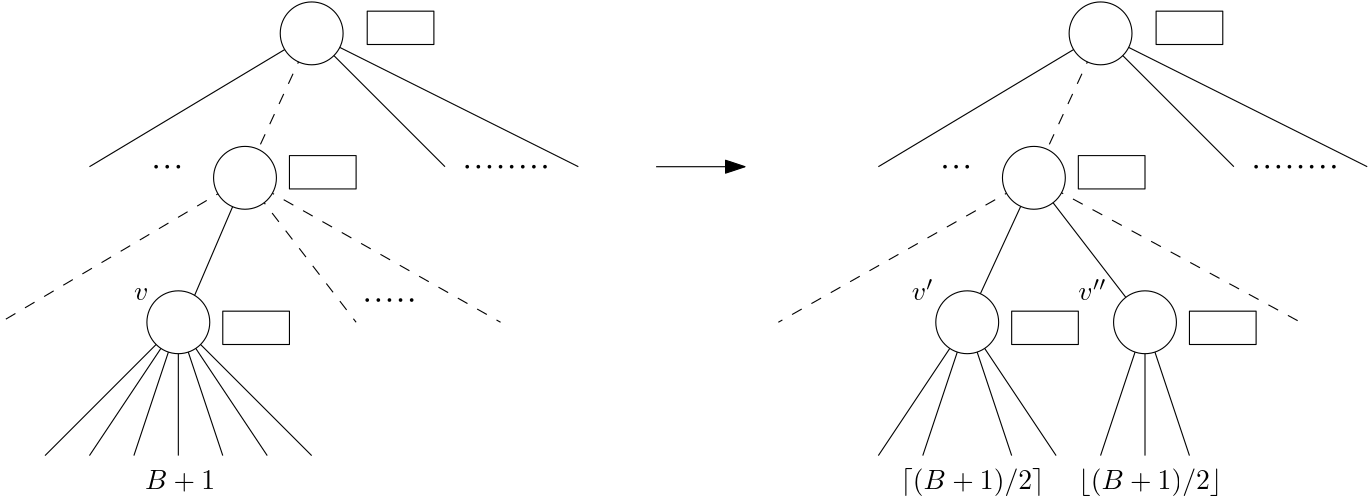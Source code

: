 <?xml version="1.0"?>
<!DOCTYPE ipe SYSTEM "ipe.dtd">
<ipe version="70107" creator="Ipe 7.2.2">
<info created="D:20160518121350" modified="D:20160519151808"/>
<ipestyle name="basic">
<symbol name="arrow/arc(spx)">
<path stroke="sym-stroke" fill="sym-stroke" pen="sym-pen">
0 0 m
-1 0.333 l
-1 -0.333 l
h
</path>
</symbol>
<symbol name="arrow/farc(spx)">
<path stroke="sym-stroke" fill="white" pen="sym-pen">
0 0 m
-1 0.333 l
-1 -0.333 l
h
</path>
</symbol>
<symbol name="arrow/ptarc(spx)">
<path stroke="sym-stroke" fill="sym-stroke" pen="sym-pen">
0 0 m
-1 0.333 l
-0.8 0 l
-1 -0.333 l
h
</path>
</symbol>
<symbol name="arrow/fptarc(spx)">
<path stroke="sym-stroke" fill="white" pen="sym-pen">
0 0 m
-1 0.333 l
-0.8 0 l
-1 -0.333 l
h
</path>
</symbol>
<symbol name="mark/circle(sx)" transformations="translations">
<path fill="sym-stroke">
0.6 0 0 0.6 0 0 e
0.4 0 0 0.4 0 0 e
</path>
</symbol>
<symbol name="mark/disk(sx)" transformations="translations">
<path fill="sym-stroke">
0.6 0 0 0.6 0 0 e
</path>
</symbol>
<symbol name="mark/fdisk(sfx)" transformations="translations">
<group>
<path fill="sym-fill">
0.5 0 0 0.5 0 0 e
</path>
<path fill="sym-stroke" fillrule="eofill">
0.6 0 0 0.6 0 0 e
0.4 0 0 0.4 0 0 e
</path>
</group>
</symbol>
<symbol name="mark/box(sx)" transformations="translations">
<path fill="sym-stroke" fillrule="eofill">
-0.6 -0.6 m
0.6 -0.6 l
0.6 0.6 l
-0.6 0.6 l
h
-0.4 -0.4 m
0.4 -0.4 l
0.4 0.4 l
-0.4 0.4 l
h
</path>
</symbol>
<symbol name="mark/square(sx)" transformations="translations">
<path fill="sym-stroke">
-0.6 -0.6 m
0.6 -0.6 l
0.6 0.6 l
-0.6 0.6 l
h
</path>
</symbol>
<symbol name="mark/fsquare(sfx)" transformations="translations">
<group>
<path fill="sym-fill">
-0.5 -0.5 m
0.5 -0.5 l
0.5 0.5 l
-0.5 0.5 l
h
</path>
<path fill="sym-stroke" fillrule="eofill">
-0.6 -0.6 m
0.6 -0.6 l
0.6 0.6 l
-0.6 0.6 l
h
-0.4 -0.4 m
0.4 -0.4 l
0.4 0.4 l
-0.4 0.4 l
h
</path>
</group>
</symbol>
<symbol name="mark/cross(sx)" transformations="translations">
<group>
<path fill="sym-stroke">
-0.43 -0.57 m
0.57 0.43 l
0.43 0.57 l
-0.57 -0.43 l
h
</path>
<path fill="sym-stroke">
-0.43 0.57 m
0.57 -0.43 l
0.43 -0.57 l
-0.57 0.43 l
h
</path>
</group>
</symbol>
<symbol name="arrow/fnormal(spx)">
<path stroke="sym-stroke" fill="white" pen="sym-pen">
0 0 m
-1 0.333 l
-1 -0.333 l
h
</path>
</symbol>
<symbol name="arrow/pointed(spx)">
<path stroke="sym-stroke" fill="sym-stroke" pen="sym-pen">
0 0 m
-1 0.333 l
-0.8 0 l
-1 -0.333 l
h
</path>
</symbol>
<symbol name="arrow/fpointed(spx)">
<path stroke="sym-stroke" fill="white" pen="sym-pen">
0 0 m
-1 0.333 l
-0.8 0 l
-1 -0.333 l
h
</path>
</symbol>
<symbol name="arrow/linear(spx)">
<path stroke="sym-stroke" pen="sym-pen">
-1 0.333 m
0 0 l
-1 -0.333 l
</path>
</symbol>
<symbol name="arrow/fdouble(spx)">
<path stroke="sym-stroke" fill="white" pen="sym-pen">
0 0 m
-1 0.333 l
-1 -0.333 l
h
-1 0 m
-2 0.333 l
-2 -0.333 l
h
</path>
</symbol>
<symbol name="arrow/double(spx)">
<path stroke="sym-stroke" fill="sym-stroke" pen="sym-pen">
0 0 m
-1 0.333 l
-1 -0.333 l
h
-1 0 m
-2 0.333 l
-2 -0.333 l
h
</path>
</symbol>
<pen name="heavier" value="0.8"/>
<pen name="fat" value="1.2"/>
<pen name="ultrafat" value="2"/>
<symbolsize name="large" value="5"/>
<symbolsize name="small" value="2"/>
<symbolsize name="tiny" value="1.1"/>
<arrowsize name="large" value="10"/>
<arrowsize name="small" value="5"/>
<arrowsize name="tiny" value="3"/>
<color name="red" value="1 0 0"/>
<color name="green" value="0 1 0"/>
<color name="blue" value="0 0 1"/>
<color name="yellow" value="1 1 0"/>
<color name="orange" value="1 0.647 0"/>
<color name="gold" value="1 0.843 0"/>
<color name="purple" value="0.627 0.125 0.941"/>
<color name="gray" value="0.745"/>
<color name="brown" value="0.647 0.165 0.165"/>
<color name="navy" value="0 0 0.502"/>
<color name="pink" value="1 0.753 0.796"/>
<color name="seagreen" value="0.18 0.545 0.341"/>
<color name="turquoise" value="0.251 0.878 0.816"/>
<color name="violet" value="0.933 0.51 0.933"/>
<color name="darkblue" value="0 0 0.545"/>
<color name="darkcyan" value="0 0.545 0.545"/>
<color name="darkgray" value="0.663"/>
<color name="darkgreen" value="0 0.392 0"/>
<color name="darkmagenta" value="0.545 0 0.545"/>
<color name="darkorange" value="1 0.549 0"/>
<color name="darkred" value="0.545 0 0"/>
<color name="lightblue" value="0.678 0.847 0.902"/>
<color name="lightcyan" value="0.878 1 1"/>
<color name="lightgray" value="0.827"/>
<color name="lightgreen" value="0.565 0.933 0.565"/>
<color name="lightyellow" value="1 1 0.878"/>
<dashstyle name="dashed" value="[4] 0"/>
<dashstyle name="dotted" value="[1 3] 0"/>
<dashstyle name="dash dotted" value="[4 2 1 2] 0"/>
<dashstyle name="dash dot dotted" value="[4 2 1 2 1 2] 0"/>
<textsize name="large" value="\large"/>
<textsize name="Large" value="\Large"/>
<textsize name="LARGE" value="\LARGE"/>
<textsize name="huge" value="\huge"/>
<textsize name="Huge" value="\Huge"/>
<textsize name="small" value="\small"/>
<textsize name="footnote" value="\footnotesize"/>
<textsize name="tiny" value="\tiny"/>
<textstyle name="center" begin="\begin{center}" end="\end{center}"/>
<textstyle name="itemize" begin="\begin{itemize}" end="\end{itemize}"/>
<textstyle name="item" begin="\begin{itemize}\item{}" end="\end{itemize}"/>
<gridsize name="4 pts" value="4"/>
<gridsize name="8 pts (~3 mm)" value="8"/>
<gridsize name="16 pts (~6 mm)" value="16"/>
<gridsize name="32 pts (~12 mm)" value="32"/>
<gridsize name="10 pts (~3.5 mm)" value="10"/>
<gridsize name="20 pts (~7 mm)" value="20"/>
<gridsize name="14 pts (~5 mm)" value="14"/>
<gridsize name="28 pts (~10 mm)" value="28"/>
<gridsize name="56 pts (~20 mm)" value="56"/>
<anglesize name="90 deg" value="90"/>
<anglesize name="60 deg" value="60"/>
<anglesize name="45 deg" value="45"/>
<anglesize name="30 deg" value="30"/>
<anglesize name="22.5 deg" value="22.5"/>
<opacity name="10%" value="0.1"/>
<opacity name="30%" value="0.3"/>
<opacity name="50%" value="0.5"/>
<opacity name="75%" value="0.75"/>
<tiling name="falling" angle="-60" step="4" width="1"/>
<tiling name="rising" angle="30" step="4" width="1"/>
</ipestyle>
<page>
<layer name="alpha"/>
<view layers="alpha" active="alpha"/>
<path layer="alpha" matrix="0.5 0 0 1.08333 72 -62.6667" stroke="black" dash="dashed">
176 752 m
128 704 l
128 704 l
</path>
<path matrix="1 0 0 1 -16 -56" stroke="black" fill="white">
128 704 m
80 656 l
80 656 l
</path>
<path matrix="1 0 0 1 -16 -56" stroke="black" fill="white">
128 704 m
128 656 l
128 656 l
</path>
<path matrix="1 0 0 1 -16 -56" stroke="black" fill="white">
128 704 m
176 656 l
176 656 l
</path>
<path matrix="1 0 0 1 -16 -56" stroke="black" fill="white">
128 704 m
96 656 l
96 656 l
</path>
<path matrix="1 0 0 1 -16 -56" stroke="black" fill="white">
128 704 m
112 656 l
112 656 l
</path>
<path matrix="1 0 0 1 -16 -56" stroke="black" fill="white">
128 704 m
144 656 l
144 656 l
</path>
<path matrix="1 0 0 1 -16 -56" stroke="black" fill="white">
128 704 m
160 656 l
160 656 l
</path>
<text matrix="1 0 0 1 -20 -52" transformations="translations" pos="120 640" stroke="black" type="label" width="25.214" height="6.808" depth="0.83" valign="baseline">$B+1$</text>
<path matrix="1.5 0 0 1 -104 0" stroke="black">
176 752 m
208 704 l
208 704 l
</path>
<path matrix="1.2 0 0 1 -51.2 0" stroke="black">
176 752 m
256 704 l
256 704 l
</path>
<use matrix="1 0 0 1 8 0" name="mark/disk(sx)" pos="216 704" size="tiny" stroke="black"/>
<use matrix="1 0 0 1 16 0" name="mark/disk(sx)" pos="216 704" size="tiny" stroke="black"/>
<use matrix="1 0 0 1 24 0" name="mark/disk(sx)" pos="216 704" size="tiny" stroke="black"/>
<use name="mark/disk(sx)" pos="216 704" size="tiny" stroke="black"/>
<use matrix="1 0 0 1 4 0" name="mark/disk(sx)" pos="216 704" size="tiny" stroke="black"/>
<use matrix="1 0 0 1 12 0" name="mark/disk(sx)" pos="216 704" size="tiny" stroke="black"/>
<use matrix="1 0 0 1 20 0" name="mark/disk(sx)" pos="216 704" size="tiny" stroke="black"/>
<use matrix="1 0 0 1 28 0" name="mark/disk(sx)" pos="216 704" size="tiny" stroke="black"/>
<path matrix="1 0 0 1 44 0" stroke="black" fill="white" rarrow="normal/normal">
272 704 m
240 704 l
240 704 l
</path>
<text matrix="1 0 0 1 -12 -48" transformations="translations" pos="108 704" stroke="black" type="label" width="5.187" height="4.289" depth="0" valign="baseline">$v$</text>
<path stroke="black" fill="white">
160 752 m
80 704 l
80 704 l
</path>
<path matrix="1 0 0 1 -16 0" stroke="black" fill="white">
11.3137 0 0 11.3137 176 752 e
</path>
<path matrix="1 0 0 1 -44 184" stroke="black" fill="white">
224 576 m
224 564 l
248 564 l
248 576 l
h
</path>
<path matrix="1 0 0 1 -72 132" stroke="black" fill="white">
224 576 m
224 564 l
248 564 l
248 576 l
h
</path>
<use matrix="1 0 0 1 -108 0" name="mark/disk(sx)" pos="216 704" size="tiny" stroke="black"/>
<use matrix="1 0 0 1 -112 0" name="mark/disk(sx)" pos="216 704" size="tiny" stroke="black"/>
<use matrix="1 0 0 1 -104 0" name="mark/disk(sx)" pos="216 704" size="tiny" stroke="black"/>
<path stroke="black" fill="white">
136 700 m
112 644 l
112 644 l
</path>
<path matrix="2.5 0 0 1 -204 0" stroke="black" fill="white" dash="dashed">
136 700 m
152 648 l
152 648 l
</path>
<path matrix="1.91667 0 0 1 -124.667 0" stroke="black" fill="white" dash="dashed">
136 700 m
184 648 l
184 648 l
</path>
<path matrix="1.57143 0 0 1.08333 -77.7143 -58.3333" stroke="black" fill="white" dash="dashed">
136 700 m
80 652 l
80 652 l
</path>
<path matrix="1 0 0 1 -64 -104" stroke="black" fill="1">
11.3137 0 0 11.3137 176 752 e
</path>
<path matrix="1 0 0 1 -96 76" stroke="black" fill="white">
224 576 m
224 564 l
248 564 l
248 576 l
h
</path>
<path matrix="1 0 0 1 -40 -52" stroke="black" fill="white">
11.3137 0 0 11.3137 176 752 e
</path>
<use matrix="1 0 0 1 -36 -48" name="mark/disk(sx)" pos="216 704" size="tiny" stroke="black"/>
<use matrix="1 0 0 1 -32 -48" name="mark/disk(sx)" pos="216 704" size="tiny" stroke="black"/>
<path matrix="0.5 0 0 1.08333 356 -62.6667" stroke="black" dash="dashed">
176 752 m
128 704 l
128 704 l
</path>
<path matrix="1.5 0 0 1 180 0" stroke="black">
176 752 m
208 704 l
208 704 l
</path>
<path matrix="1.2 0 0 1 232.8 0" stroke="black">
176 752 m
256 704 l
256 704 l
</path>
<use matrix="1 0 0 1 292 0" name="mark/disk(sx)" pos="216 704" size="tiny" stroke="black"/>
<use matrix="1 0 0 1 300 0" name="mark/disk(sx)" pos="216 704" size="tiny" stroke="black"/>
<use matrix="1 0 0 1 308 0" name="mark/disk(sx)" pos="216 704" size="tiny" stroke="black"/>
<use matrix="1 0 0 1 284 0" name="mark/disk(sx)" pos="216 704" size="tiny" stroke="black"/>
<use matrix="1 0 0 1 288 0" name="mark/disk(sx)" pos="216 704" size="tiny" stroke="black"/>
<use matrix="1 0 0 1 296 0" name="mark/disk(sx)" pos="216 704" size="tiny" stroke="black"/>
<use matrix="1 0 0 1 304 0" name="mark/disk(sx)" pos="216 704" size="tiny" stroke="black"/>
<use matrix="1 0 0 1 312 0" name="mark/disk(sx)" pos="216 704" size="tiny" stroke="black"/>
<path matrix="1 0 0 1 284 0" stroke="black" fill="white">
160 752 m
80 704 l
80 704 l
</path>
<path matrix="1 0 0 1 268 0" stroke="black" fill="white">
11.3137 0 0 11.3137 176 752 e
</path>
<path matrix="1 0 0 1 240 184" stroke="black" fill="white">
224 576 m
224 564 l
248 564 l
248 576 l
h
</path>
<path matrix="1 0 0 1 212 132" stroke="black" fill="white">
224 576 m
224 564 l
248 564 l
248 576 l
h
</path>
<use matrix="1 0 0 1 176 0" name="mark/disk(sx)" pos="216 704" size="tiny" stroke="black"/>
<use matrix="1 0 0 1 172 0" name="mark/disk(sx)" pos="216 704" size="tiny" stroke="black"/>
<use matrix="1 0 0 1 180 0" name="mark/disk(sx)" pos="216 704" size="tiny" stroke="black"/>
<path matrix="1 0 0 1 188 76" stroke="black" fill="white">
224 576 m
224 564 l
248 564 l
248 576 l
h
</path>
<path matrix="1 0 0 1 268 -56" stroke="black" fill="white">
128 704 m
96 656 l
96 656 l
</path>
<path matrix="1 0 0 1 268 -56" stroke="black" fill="white">
128 704 m
112 656 l
112 656 l
</path>
<path matrix="1 0 0 1 268 -56" stroke="black" fill="white">
128 704 m
144 656 l
144 656 l
</path>
<text matrix="1 0 0 1 252 -52" transformations="translations" pos="120 640" stroke="black" type="label" width="51.781" height="7.473" depth="2.49" valign="baseline">$\lceil (B+1)/2 \rceil$</text>
<path matrix="1 0 0 1 76 -56" stroke="black" fill="white">
320 704 m
352 656 l
352 656 l
</path>
<text matrix="1 0 0 1 268 -48" transformations="translations" pos="108 704" stroke="black" type="label" width="7.982" height="7.49" depth="0" valign="baseline">$v&apos;$</text>
<path matrix="1 0 0 1 20 0" stroke="black" fill="white">
400 700 m
376 648 l
376 648 l
</path>
<path matrix="1 0 0 1 220 -104" stroke="black" fill="1">
11.3137 0 0 11.3137 176 752 e
</path>
<path matrix="2.5 0 0 1 80 0" stroke="black" fill="white">
136 700 m
152 648 l
152 648 l
</path>
<path matrix="1.99999 0 0 1 148 0" stroke="black" fill="white" dash="dashed">
136 700 m
184 648 l
184 648 l
</path>
<path matrix="1.64286 0 0 1.08333 196.571 -58.3333" stroke="black" fill="white" dash="dashed">
136 700 m
80 652 l
80 652 l
</path>
<path matrix="1 0 0 1 92 -56" stroke="black" fill="white">
368 704 m
368 656 l
368 656 l
</path>
<path matrix="1 0 0 1 92 -56" stroke="black" fill="white">
368 704 m
384 656 l
384 656 l
</path>
<path matrix="1 0 0 1 92 -56" stroke="black" fill="white">
368 704 m
352 656 l
352 656 l
</path>
<text matrix="1 0 0 1 316 -52" transformations="translations" pos="120 640" stroke="black" type="label" width="51.781" height="7.473" depth="2.49" valign="baseline">$\lfloor (B+1)/2 \rfloor$</text>
<path matrix="1 0 0 1 284 -104" stroke="black" fill="1">
11.3137 0 0 11.3137 176 752 e
</path>
<text matrix="1 0 0 1 328 -48" transformations="translations" pos="108 704" stroke="black" type="label" width="10.279" height="7.49" depth="0" valign="baseline">$v&apos;&apos;$</text>
<path matrix="1 0 0 1 244 -52" stroke="black" fill="white">
11.3137 0 0 11.3137 176 752 e
</path>
<path matrix="1 0 0 1 252 76" stroke="black" fill="white">
224 576 m
224 564 l
248 564 l
248 576 l
h
</path>
<use matrix="1 0 0 1 -28 -48" name="mark/disk(sx)" pos="216 704" size="tiny" stroke="black"/>
<use matrix="1 0 0 1 -24 -48" name="mark/disk(sx)" pos="216 704" size="tiny" stroke="black"/>
<use matrix="1 0 0 1 -20 -48" name="mark/disk(sx)" pos="216 704" size="tiny" stroke="black"/>
</page>
</ipe>
